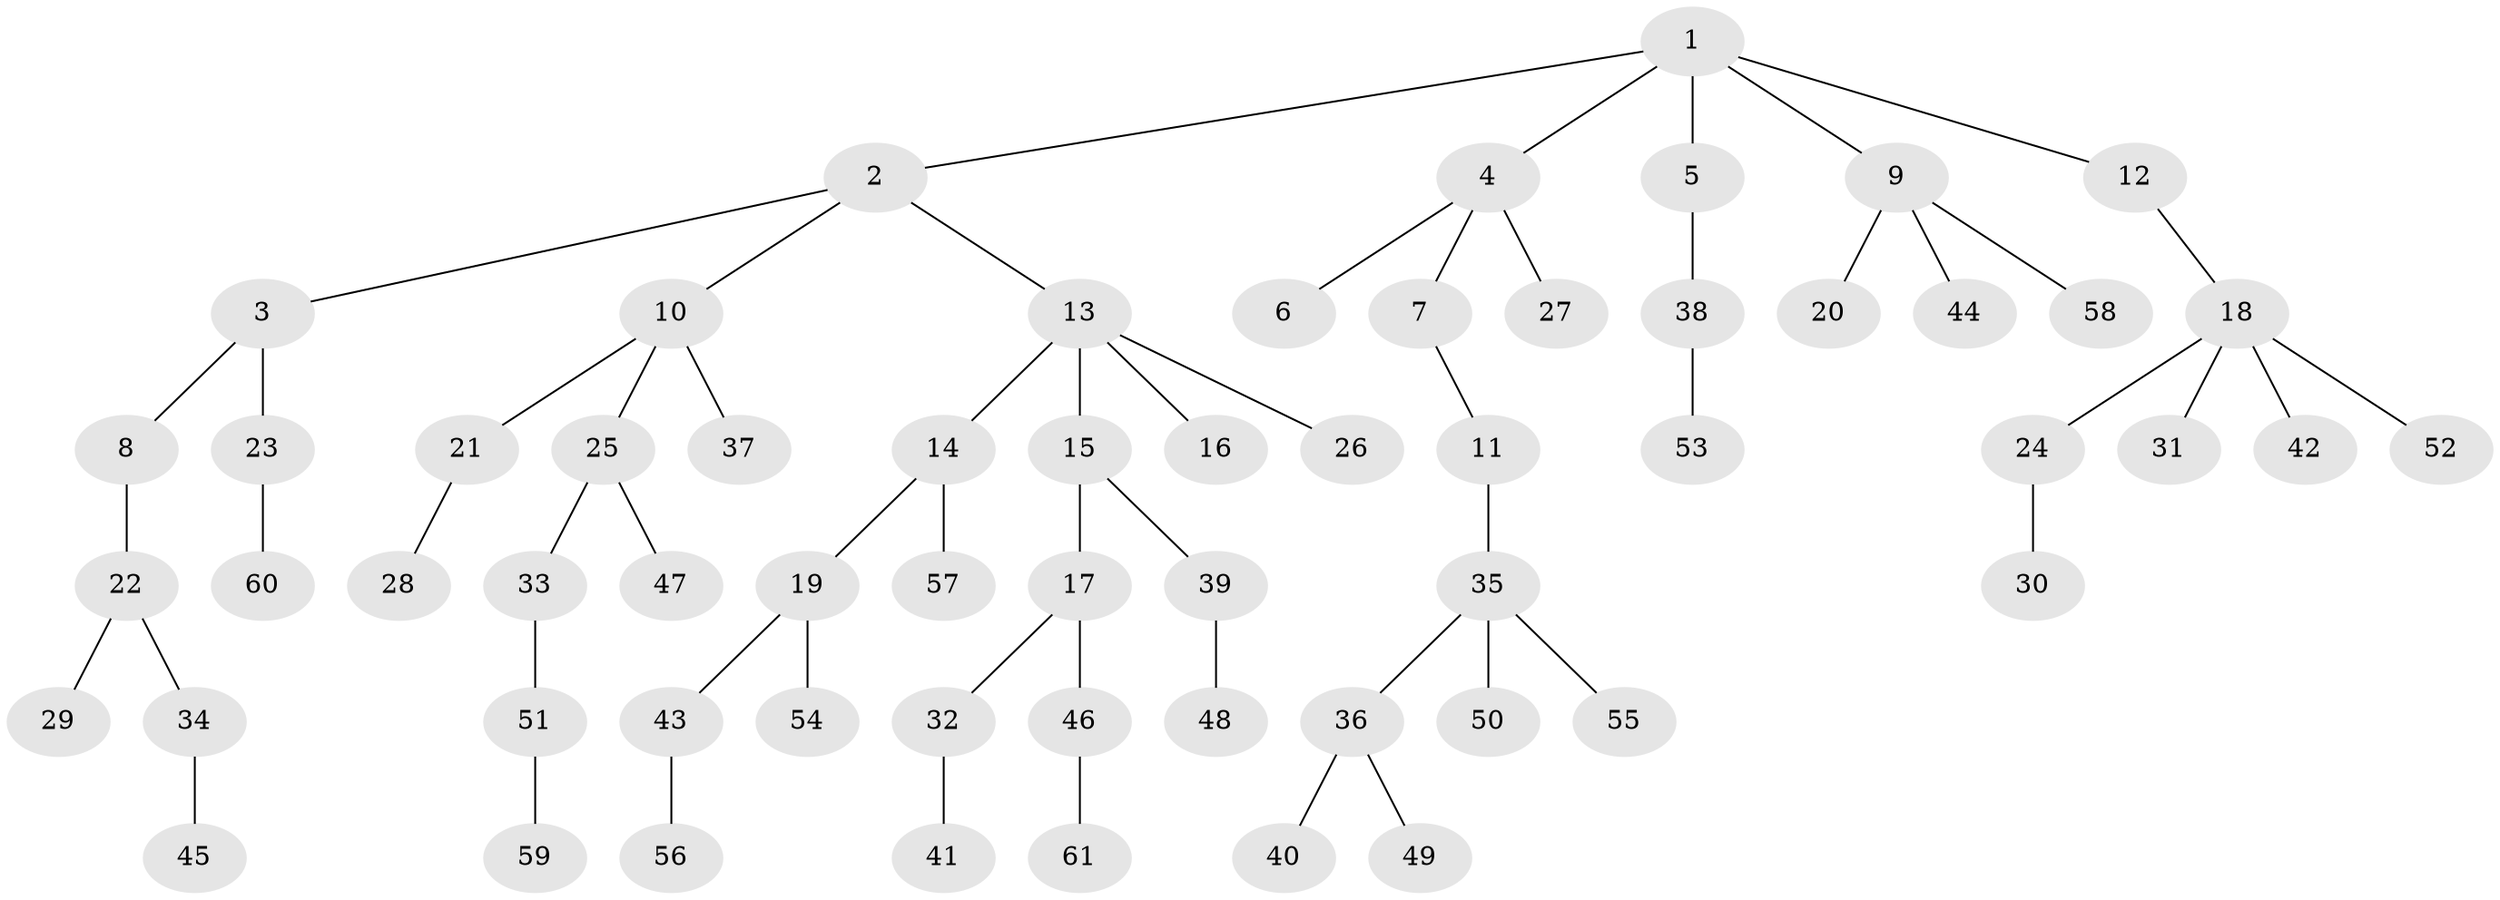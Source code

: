// Generated by graph-tools (version 1.1) at 2025/36/03/09/25 02:36:28]
// undirected, 61 vertices, 60 edges
graph export_dot {
graph [start="1"]
  node [color=gray90,style=filled];
  1;
  2;
  3;
  4;
  5;
  6;
  7;
  8;
  9;
  10;
  11;
  12;
  13;
  14;
  15;
  16;
  17;
  18;
  19;
  20;
  21;
  22;
  23;
  24;
  25;
  26;
  27;
  28;
  29;
  30;
  31;
  32;
  33;
  34;
  35;
  36;
  37;
  38;
  39;
  40;
  41;
  42;
  43;
  44;
  45;
  46;
  47;
  48;
  49;
  50;
  51;
  52;
  53;
  54;
  55;
  56;
  57;
  58;
  59;
  60;
  61;
  1 -- 2;
  1 -- 4;
  1 -- 5;
  1 -- 9;
  1 -- 12;
  2 -- 3;
  2 -- 10;
  2 -- 13;
  3 -- 8;
  3 -- 23;
  4 -- 6;
  4 -- 7;
  4 -- 27;
  5 -- 38;
  7 -- 11;
  8 -- 22;
  9 -- 20;
  9 -- 44;
  9 -- 58;
  10 -- 21;
  10 -- 25;
  10 -- 37;
  11 -- 35;
  12 -- 18;
  13 -- 14;
  13 -- 15;
  13 -- 16;
  13 -- 26;
  14 -- 19;
  14 -- 57;
  15 -- 17;
  15 -- 39;
  17 -- 32;
  17 -- 46;
  18 -- 24;
  18 -- 31;
  18 -- 42;
  18 -- 52;
  19 -- 43;
  19 -- 54;
  21 -- 28;
  22 -- 29;
  22 -- 34;
  23 -- 60;
  24 -- 30;
  25 -- 33;
  25 -- 47;
  32 -- 41;
  33 -- 51;
  34 -- 45;
  35 -- 36;
  35 -- 50;
  35 -- 55;
  36 -- 40;
  36 -- 49;
  38 -- 53;
  39 -- 48;
  43 -- 56;
  46 -- 61;
  51 -- 59;
}
